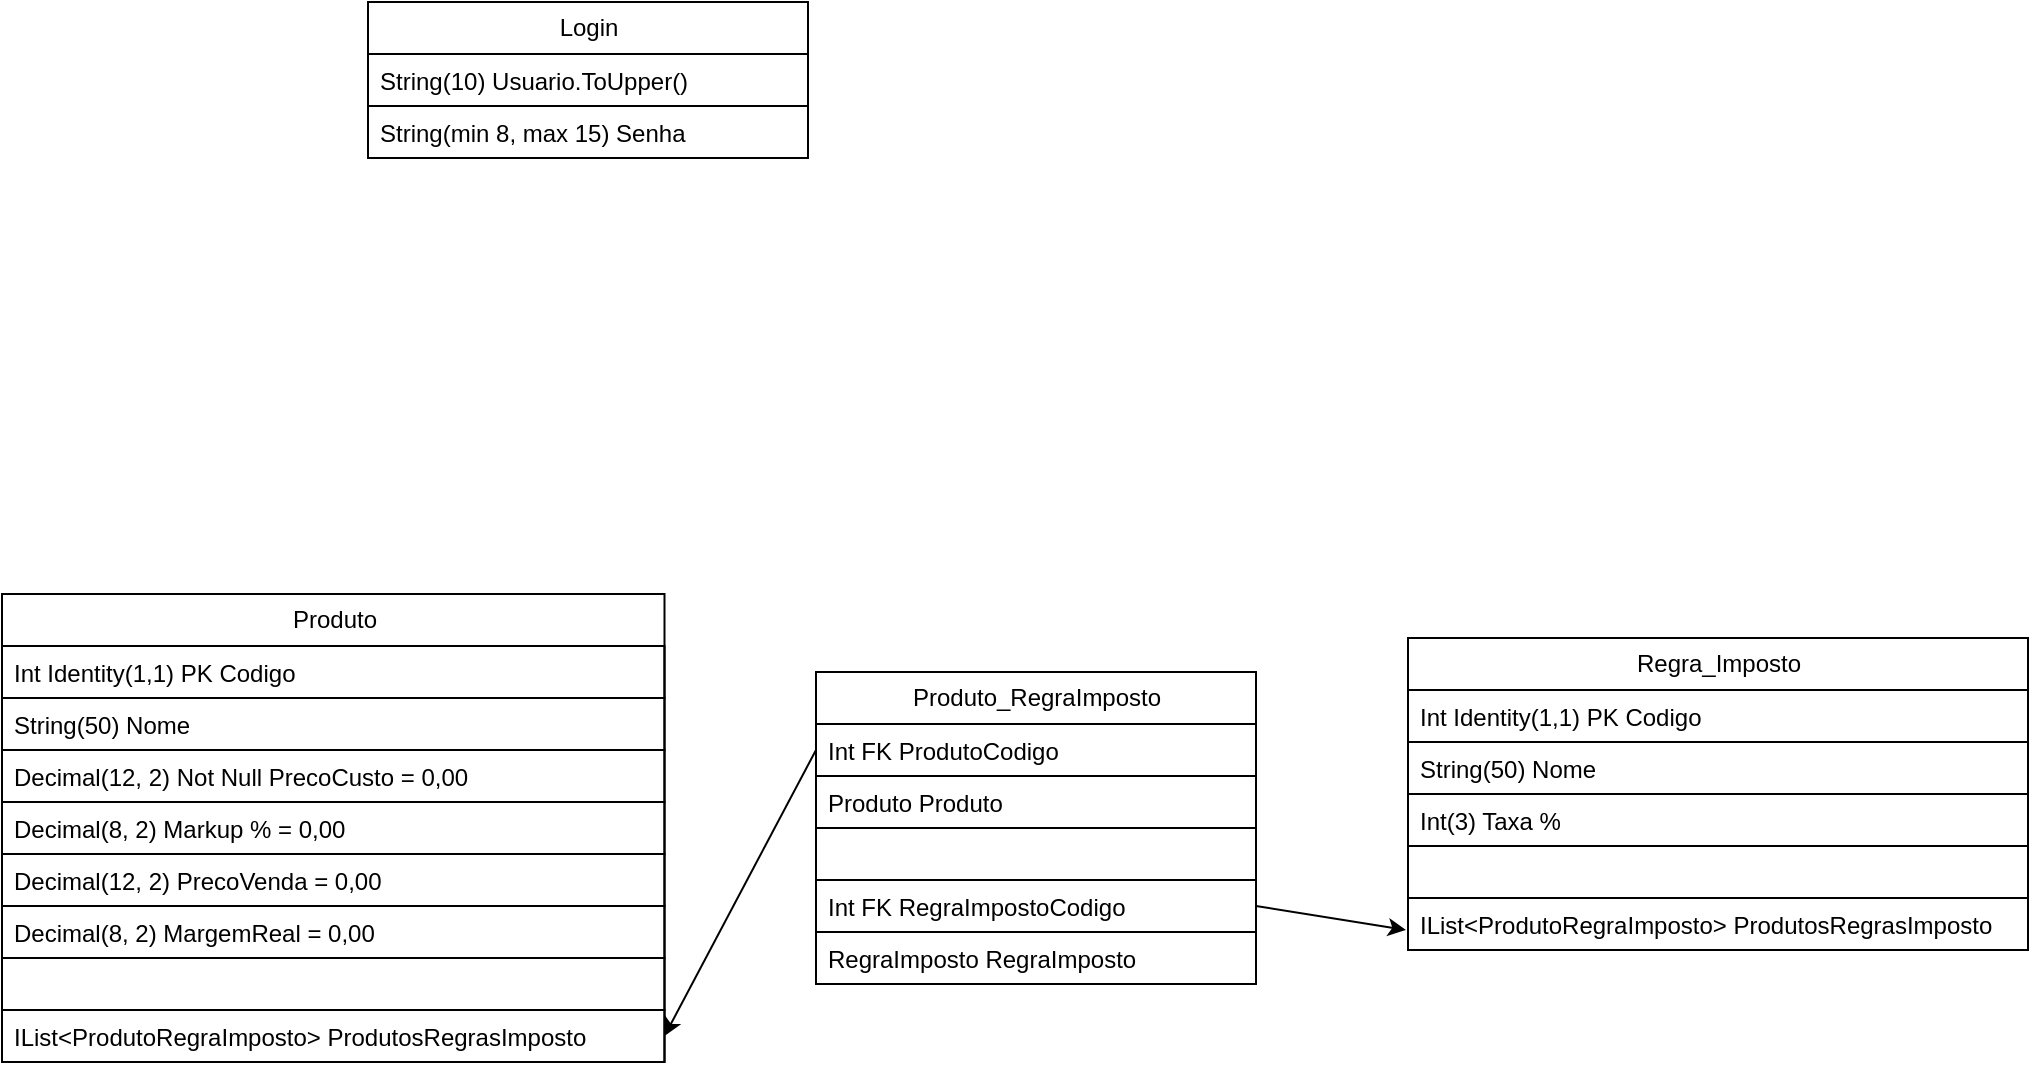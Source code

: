 <mxfile>
    <diagram id="7qzcfY1X67y2Svdn6pLt" name="Page-1">
        <mxGraphModel dx="1530" dy="679" grid="0" gridSize="10" guides="1" tooltips="1" connect="1" arrows="1" fold="1" page="1" pageScale="1" pageWidth="850" pageHeight="1100" background="#FFFFFF" math="0" shadow="0">
            <root>
                <mxCell id="0"/>
                <mxCell id="1" parent="0"/>
                <mxCell id="2" value="Login" style="swimlane;fontStyle=0;childLayout=stackLayout;horizontal=1;startSize=26;fillColor=none;horizontalStack=0;resizeParent=1;resizeParentMax=0;resizeLast=0;collapsible=1;marginBottom=0;html=1;fontColor=#000000;strokeColor=#000000;" parent="1" vertex="1">
                    <mxGeometry x="46" y="153" width="220" height="78" as="geometry"/>
                </mxCell>
                <mxCell id="3" value="String(10) Usuario.ToUpper()" style="text;strokeColor=#000000;fillColor=none;align=left;verticalAlign=top;spacingLeft=4;spacingRight=4;overflow=hidden;rotatable=0;points=[[0,0.5],[1,0.5]];portConstraint=eastwest;whiteSpace=wrap;html=1;fontColor=#000000;" parent="2" vertex="1">
                    <mxGeometry y="26" width="220" height="26" as="geometry"/>
                </mxCell>
                <mxCell id="4" value="String(min 8, max 15) Senha" style="text;strokeColor=#000000;fillColor=none;align=left;verticalAlign=top;spacingLeft=4;spacingRight=4;overflow=hidden;rotatable=0;points=[[0,0.5],[1,0.5]];portConstraint=eastwest;whiteSpace=wrap;html=1;fontColor=#000000;" parent="2" vertex="1">
                    <mxGeometry y="52" width="220" height="26" as="geometry"/>
                </mxCell>
                <mxCell id="6" value="Regra_Imposto" style="swimlane;fontStyle=0;childLayout=stackLayout;horizontal=1;startSize=26;fillColor=none;horizontalStack=0;resizeParent=1;resizeParentMax=0;resizeLast=0;collapsible=1;marginBottom=0;html=1;labelBackgroundColor=none;labelBorderColor=none;fontColor=#000000;strokeColor=#000000;" parent="1" vertex="1">
                    <mxGeometry x="566" y="471" width="310" height="156" as="geometry"/>
                </mxCell>
                <mxCell id="7" value="Int Identity(1,1) PK Codigo" style="text;strokeColor=#000000;fillColor=none;align=left;verticalAlign=top;spacingLeft=4;spacingRight=4;overflow=hidden;rotatable=0;points=[[0,0.5],[1,0.5]];portConstraint=eastwest;whiteSpace=wrap;html=1;fontColor=#000000;" parent="6" vertex="1">
                    <mxGeometry y="26" width="310" height="26" as="geometry"/>
                </mxCell>
                <mxCell id="8" value="String(50) Nome" style="text;strokeColor=#000000;fillColor=none;align=left;verticalAlign=top;spacingLeft=4;spacingRight=4;overflow=hidden;rotatable=0;points=[[0,0.5],[1,0.5]];portConstraint=eastwest;whiteSpace=wrap;html=1;fontColor=#000000;" parent="6" vertex="1">
                    <mxGeometry y="52" width="310" height="26" as="geometry"/>
                </mxCell>
                <mxCell id="10" value="Int(3) Taxa %" style="text;strokeColor=#000000;fillColor=none;align=left;verticalAlign=top;spacingLeft=4;spacingRight=4;overflow=hidden;rotatable=0;points=[[0,0.5],[1,0.5]];portConstraint=eastwest;whiteSpace=wrap;html=1;fontColor=#000000;" parent="6" vertex="1">
                    <mxGeometry y="78" width="310" height="26" as="geometry"/>
                </mxCell>
                <mxCell id="21" value="&amp;nbsp;" style="text;strokeColor=#000000;fillColor=none;align=left;verticalAlign=top;spacingLeft=4;spacingRight=4;overflow=hidden;rotatable=0;points=[[0,0.5],[1,0.5]];portConstraint=eastwest;whiteSpace=wrap;html=1;fontColor=#000000;" parent="6" vertex="1">
                    <mxGeometry y="104" width="310" height="26" as="geometry"/>
                </mxCell>
                <mxCell id="22" value="IList&amp;lt;ProdutoRegraImposto&amp;gt; ProdutosRegrasImposto" style="text;strokeColor=#000000;fillColor=none;align=left;verticalAlign=top;spacingLeft=4;spacingRight=4;overflow=hidden;rotatable=0;points=[[0,0.5],[1,0.5]];portConstraint=eastwest;whiteSpace=wrap;html=1;fontColor=#000000;" parent="6" vertex="1">
                    <mxGeometry y="130" width="310" height="26" as="geometry"/>
                </mxCell>
                <mxCell id="11" value="Produto" style="swimlane;fontStyle=0;childLayout=stackLayout;horizontal=1;startSize=26;fillColor=none;horizontalStack=0;resizeParent=1;resizeParentMax=0;resizeLast=0;collapsible=1;marginBottom=0;html=1;fontColor=#000000;strokeColor=#000000;" parent="1" vertex="1">
                    <mxGeometry x="-137" y="449" width="331.25" height="234" as="geometry"/>
                </mxCell>
                <mxCell id="12" value="Int Identity(1,1) PK Codigo" style="text;strokeColor=#000000;fillColor=none;align=left;verticalAlign=top;spacingLeft=4;spacingRight=4;overflow=hidden;rotatable=0;points=[[0,0.5],[1,0.5]];portConstraint=eastwest;whiteSpace=wrap;html=1;fontColor=#000000;" parent="11" vertex="1">
                    <mxGeometry y="26" width="331.25" height="26" as="geometry"/>
                </mxCell>
                <mxCell id="13" value="String(50) Nome" style="text;strokeColor=#000000;fillColor=none;align=left;verticalAlign=top;spacingLeft=4;spacingRight=4;overflow=hidden;rotatable=0;points=[[0,0.5],[1,0.5]];portConstraint=eastwest;whiteSpace=wrap;html=1;fontColor=#000000;" parent="11" vertex="1">
                    <mxGeometry y="52" width="331.25" height="26" as="geometry"/>
                </mxCell>
                <mxCell id="14" value="Decimal(12, 2) Not Null PrecoCusto = 0,00" style="text;strokeColor=#000000;fillColor=none;align=left;verticalAlign=top;spacingLeft=4;spacingRight=4;overflow=hidden;rotatable=0;points=[[0,0.5],[1,0.5]];portConstraint=eastwest;whiteSpace=wrap;html=1;fontColor=#000000;" parent="11" vertex="1">
                    <mxGeometry y="78" width="331.25" height="26" as="geometry"/>
                </mxCell>
                <mxCell id="16" value="Decimal(8, 2) Markup % = 0,00" style="text;strokeColor=#000000;fillColor=none;align=left;verticalAlign=top;spacingLeft=4;spacingRight=4;overflow=hidden;rotatable=0;points=[[0,0.5],[1,0.5]];portConstraint=eastwest;whiteSpace=wrap;html=1;fontColor=#000000;" parent="11" vertex="1">
                    <mxGeometry y="104" width="331.25" height="26" as="geometry"/>
                </mxCell>
                <mxCell id="17" value="Decimal(12, 2) PrecoVenda = 0,00" style="text;strokeColor=#000000;fillColor=none;align=left;verticalAlign=top;spacingLeft=4;spacingRight=4;overflow=hidden;rotatable=0;points=[[0,0.5],[1,0.5]];portConstraint=eastwest;whiteSpace=wrap;html=1;fontColor=#000000;" parent="11" vertex="1">
                    <mxGeometry y="130" width="331.25" height="26" as="geometry"/>
                </mxCell>
                <mxCell id="18" value="Decimal(8, 2) MargemReal = 0,00" style="text;strokeColor=#000000;fillColor=none;align=left;verticalAlign=top;spacingLeft=4;spacingRight=4;overflow=hidden;rotatable=0;points=[[0,0.5],[1,0.5]];portConstraint=eastwest;whiteSpace=wrap;html=1;fontColor=#000000;" parent="11" vertex="1">
                    <mxGeometry y="156" width="331.25" height="26" as="geometry"/>
                </mxCell>
                <mxCell id="20" value="&amp;nbsp;" style="text;strokeColor=#000000;fillColor=none;align=left;verticalAlign=top;spacingLeft=4;spacingRight=4;overflow=hidden;rotatable=0;points=[[0,0.5],[1,0.5]];portConstraint=eastwest;whiteSpace=wrap;html=1;fontColor=#000000;" parent="11" vertex="1">
                    <mxGeometry y="182" width="331.25" height="26" as="geometry"/>
                </mxCell>
                <mxCell id="19" value="IList&amp;lt;ProdutoRegraImposto&amp;gt; ProdutosRegrasImposto" style="text;strokeColor=#000000;fillColor=none;align=left;verticalAlign=top;spacingLeft=4;spacingRight=4;overflow=hidden;rotatable=0;points=[[0,0.5],[1,0.5]];portConstraint=eastwest;whiteSpace=wrap;html=1;fontColor=#000000;" parent="11" vertex="1">
                    <mxGeometry y="208" width="331.25" height="26" as="geometry"/>
                </mxCell>
                <mxCell id="32" value="" style="edgeStyle=none;html=1;entryX=1;entryY=0.5;entryDx=0;entryDy=0;" edge="1" parent="1" target="16">
                    <mxGeometry relative="1" as="geometry">
                        <mxPoint x="194" y="566" as="sourcePoint"/>
                    </mxGeometry>
                </mxCell>
                <mxCell id="36" value="" style="edgeStyle=none;html=1;entryX=1;entryY=0.5;entryDx=0;entryDy=0;exitX=0;exitY=0.5;exitDx=0;exitDy=0;strokeColor=#000000;" edge="1" parent="1" source="25" target="19">
                    <mxGeometry relative="1" as="geometry"/>
                </mxCell>
                <mxCell id="37" value="" style="edgeStyle=none;html=1;strokeColor=#000000;exitX=1;exitY=0.5;exitDx=0;exitDy=0;" edge="1" parent="1" source="28">
                    <mxGeometry relative="1" as="geometry">
                        <mxPoint x="565" y="617" as="targetPoint"/>
                    </mxGeometry>
                </mxCell>
                <mxCell id="24" value="Produto_RegraImposto" style="swimlane;fontStyle=0;childLayout=stackLayout;horizontal=1;startSize=26;fillColor=none;horizontalStack=0;resizeParent=1;resizeParentMax=0;resizeLast=0;collapsible=1;marginBottom=0;html=1;labelBackgroundColor=none;labelBorderColor=none;fontColor=#000000;strokeColor=#000000;" vertex="1" parent="1">
                    <mxGeometry x="270" y="488" width="220" height="156" as="geometry"/>
                </mxCell>
                <mxCell id="25" value="Int FK ProdutoCodigo" style="text;strokeColor=#000000;fillColor=none;align=left;verticalAlign=top;spacingLeft=4;spacingRight=4;overflow=hidden;rotatable=0;points=[[0,0.5],[1,0.5]];portConstraint=eastwest;whiteSpace=wrap;html=1;fontColor=#000000;" vertex="1" parent="24">
                    <mxGeometry y="26" width="220" height="26" as="geometry"/>
                </mxCell>
                <mxCell id="26" value="Produto Produto" style="text;strokeColor=#000000;fillColor=none;align=left;verticalAlign=top;spacingLeft=4;spacingRight=4;overflow=hidden;rotatable=0;points=[[0,0.5],[1,0.5]];portConstraint=eastwest;whiteSpace=wrap;html=1;fontColor=#000000;" vertex="1" parent="24">
                    <mxGeometry y="52" width="220" height="26" as="geometry"/>
                </mxCell>
                <mxCell id="27" value="&amp;nbsp;" style="text;strokeColor=#000000;fillColor=none;align=left;verticalAlign=top;spacingLeft=4;spacingRight=4;overflow=hidden;rotatable=0;points=[[0,0.5],[1,0.5]];portConstraint=eastwest;whiteSpace=wrap;html=1;fontColor=#000000;" vertex="1" parent="24">
                    <mxGeometry y="78" width="220" height="26" as="geometry"/>
                </mxCell>
                <mxCell id="28" value="Int FK RegraImpostoCodigo" style="text;strokeColor=#000000;fillColor=none;align=left;verticalAlign=top;spacingLeft=4;spacingRight=4;overflow=hidden;rotatable=0;points=[[0,0.5],[1,0.5]];portConstraint=eastwest;whiteSpace=wrap;html=1;fontColor=#000000;" vertex="1" parent="24">
                    <mxGeometry y="104" width="220" height="26" as="geometry"/>
                </mxCell>
                <mxCell id="29" value="RegraImposto RegraImposto" style="text;strokeColor=#000000;fillColor=none;align=left;verticalAlign=top;spacingLeft=4;spacingRight=4;overflow=hidden;rotatable=0;points=[[0,0.5],[1,0.5]];portConstraint=eastwest;whiteSpace=wrap;html=1;fontColor=#000000;" vertex="1" parent="24">
                    <mxGeometry y="130" width="220" height="26" as="geometry"/>
                </mxCell>
            </root>
        </mxGraphModel>
    </diagram>
</mxfile>